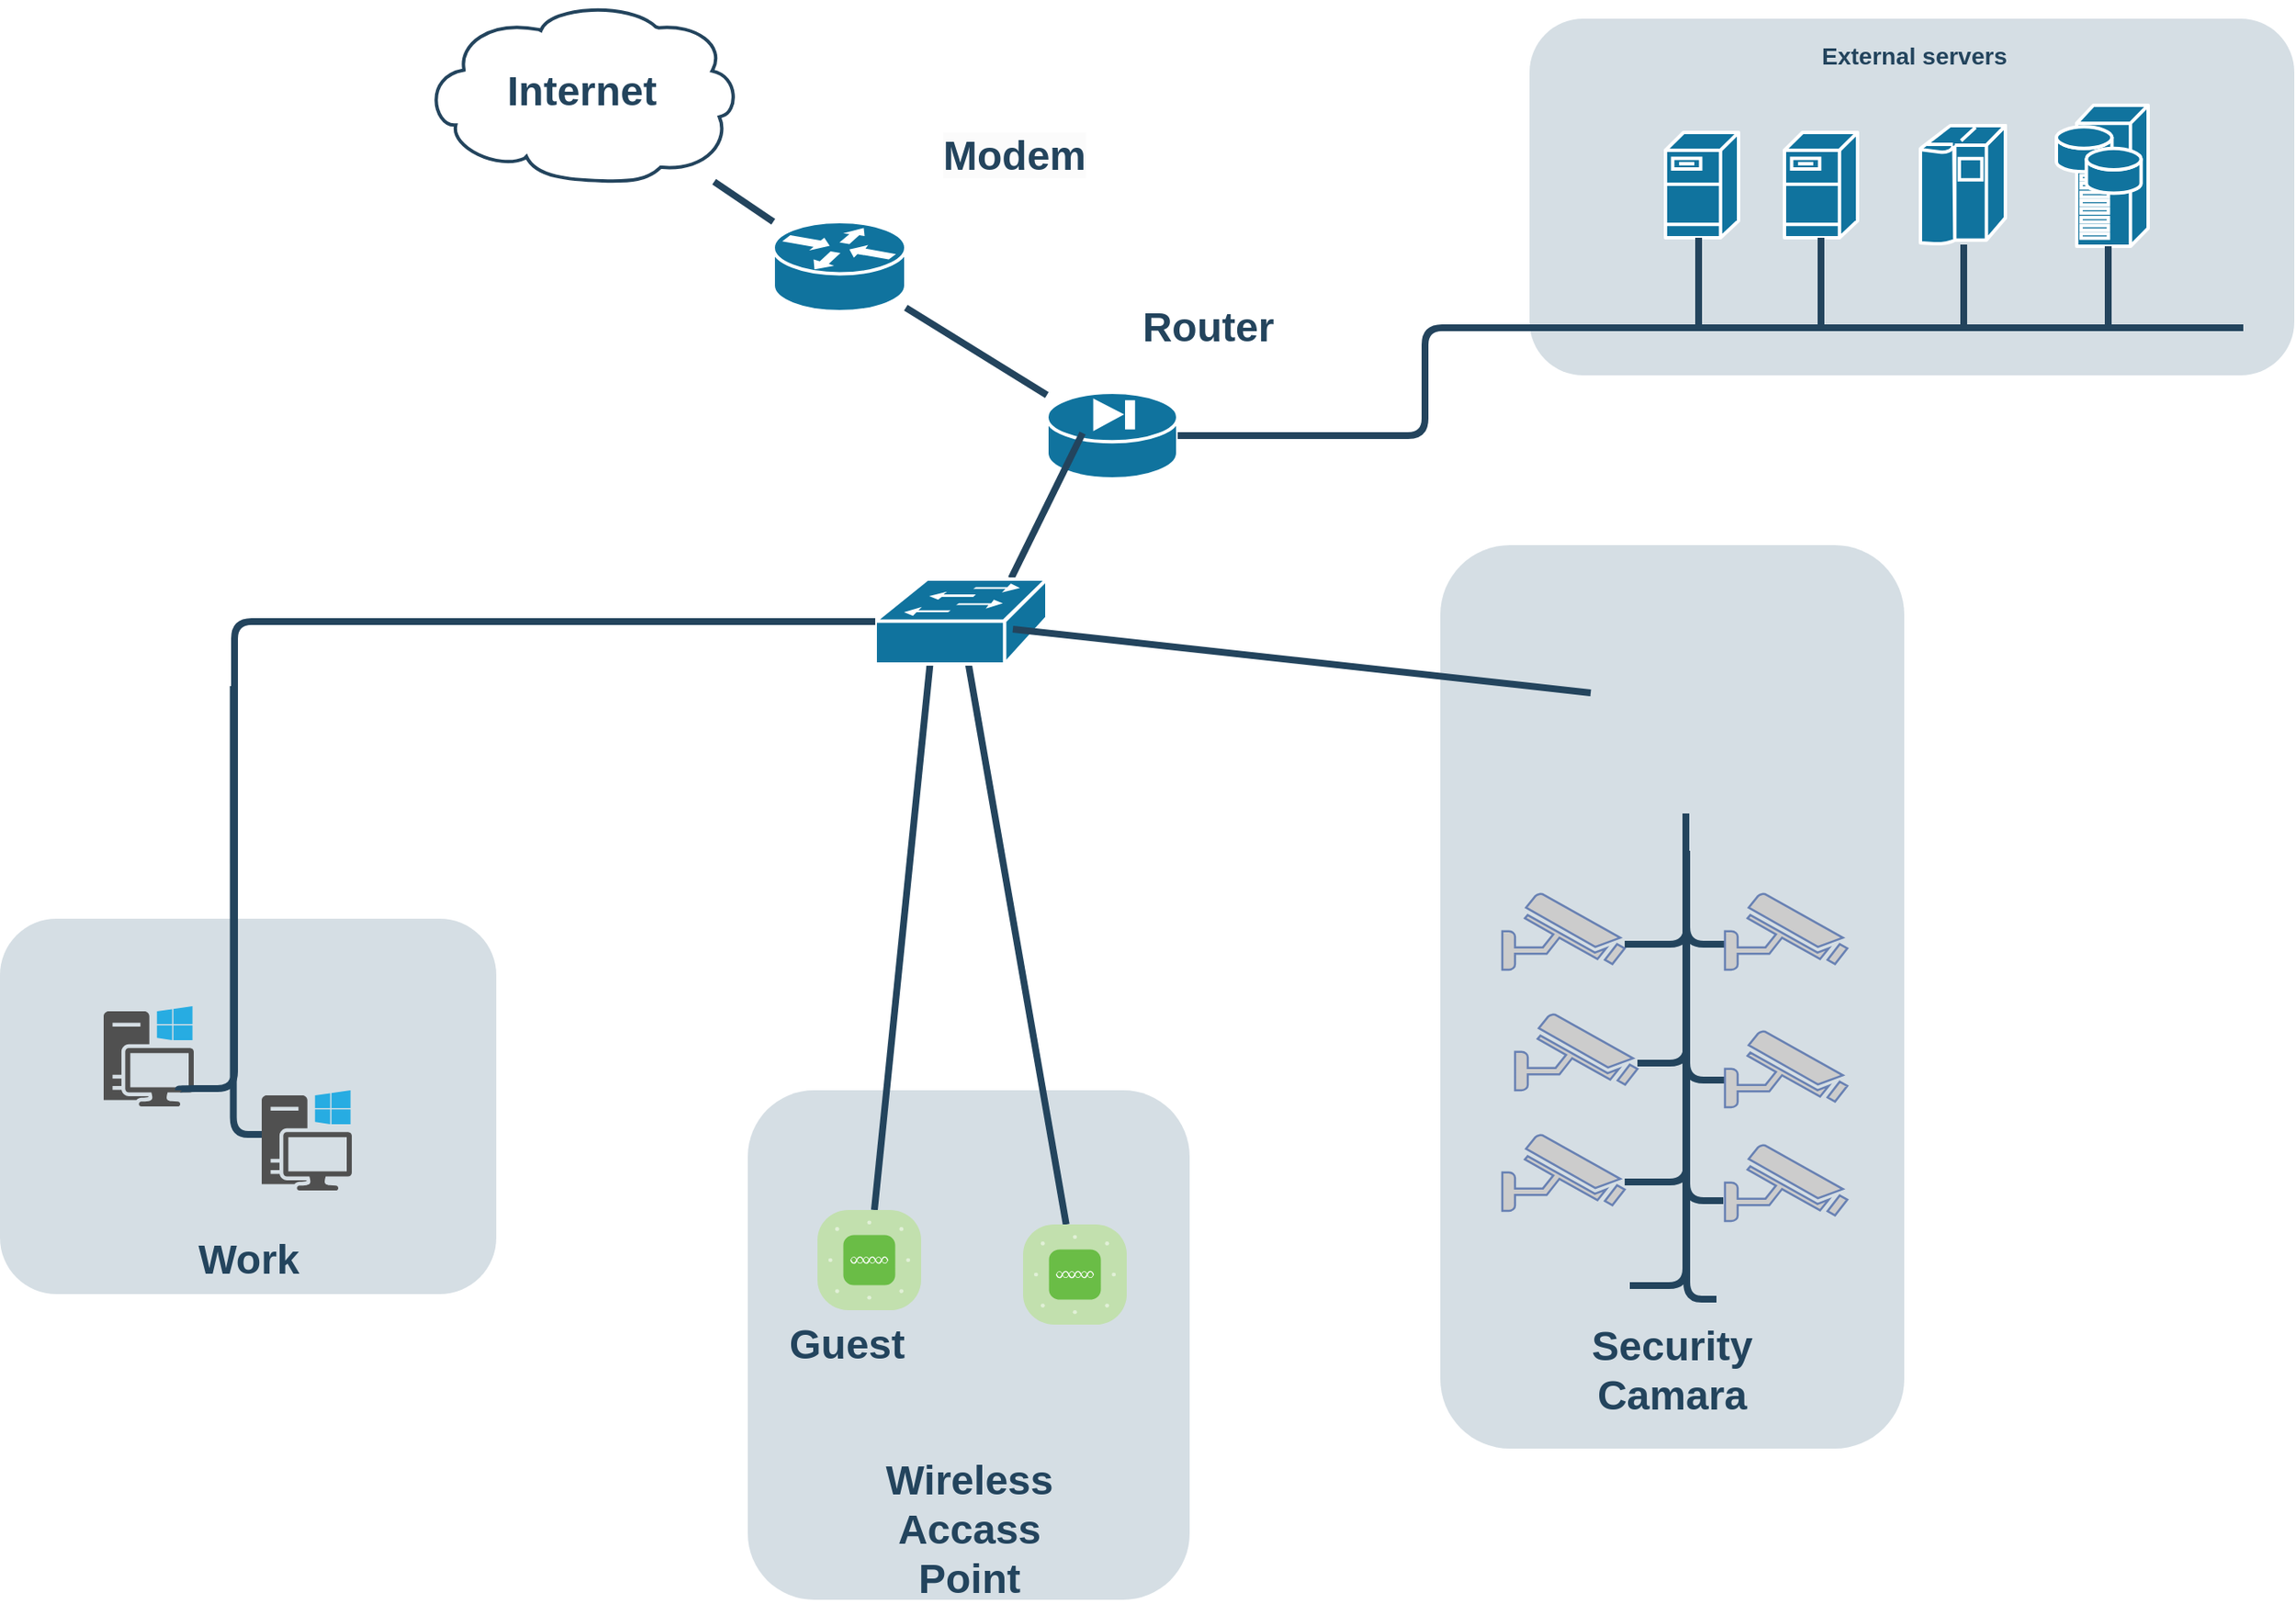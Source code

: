 <mxfile version="22.0.8" type="github">
  <diagram id="6a731a19-8d31-9384-78a2-239565b7b9f0" name="Page-1">
    <mxGraphModel dx="2322" dy="1264" grid="1" gridSize="10" guides="1" tooltips="1" connect="1" arrows="1" fold="1" page="1" pageScale="1" pageWidth="827" pageHeight="1169" background="none" math="0" shadow="0">
      <root>
        <mxCell id="0" />
        <mxCell id="1" parent="0" />
        <mxCell id="2089" value="" style="rounded=1;whiteSpace=wrap;html=1;strokeColor=none;fillColor=#BAC8D3;fontSize=24;fontColor=#23445D;align=center;opacity=60;" parent="1" vertex="1">
          <mxGeometry x="1107.5" y="340" width="273" height="532" as="geometry" />
        </mxCell>
        <mxCell id="2092" value="" style="rounded=1;whiteSpace=wrap;html=1;strokeColor=none;fillColor=#BAC8D3;fontSize=24;fontColor=#23445D;align=center;opacity=60;" parent="1" vertex="1">
          <mxGeometry x="700" y="661" width="260" height="300" as="geometry" />
        </mxCell>
        <mxCell id="2093" value="" style="rounded=1;whiteSpace=wrap;html=1;strokeColor=none;fillColor=#BAC8D3;fontSize=24;fontColor=#23445D;align=center;opacity=60;" parent="1" vertex="1">
          <mxGeometry x="260" y="560" width="292" height="221" as="geometry" />
        </mxCell>
        <mxCell id="2094" value="" style="rounded=1;whiteSpace=wrap;html=1;strokeColor=none;fillColor=#BAC8D3;fontSize=24;fontColor=#23445D;align=center;opacity=60;" parent="1" vertex="1">
          <mxGeometry x="1160" y="30" width="450" height="210" as="geometry" />
        </mxCell>
        <mxCell id="2103" value="" style="shape=mxgraph.cisco.servers.fileserver;html=1;dashed=0;fillColor=#10739E;strokeColor=#ffffff;strokeWidth=2;verticalLabelPosition=bottom;verticalAlign=top;fontFamily=Helvetica;fontSize=36;fontColor=#FFB366" parent="1" vertex="1">
          <mxGeometry x="1240" y="97" width="43" height="62" as="geometry" />
        </mxCell>
        <mxCell id="2104" value="" style="shape=mxgraph.cisco.servers.fileserver;html=1;dashed=0;fillColor=#10739E;strokeColor=#ffffff;strokeWidth=2;verticalLabelPosition=bottom;verticalAlign=top;fontFamily=Helvetica;fontSize=36;fontColor=#FFB366" parent="1" vertex="1">
          <mxGeometry x="1310" y="97" width="43" height="62" as="geometry" />
        </mxCell>
        <mxCell id="2105" value="" style="shape=mxgraph.cisco.computers_and_peripherals.ibm_mainframe;html=1;dashed=0;fillColor=#10739E;strokeColor=#ffffff;strokeWidth=2;verticalLabelPosition=bottom;verticalAlign=top;fontFamily=Helvetica;fontSize=36;fontColor=#FFB366" parent="1" vertex="1">
          <mxGeometry x="1390" y="93" width="50" height="70" as="geometry" />
        </mxCell>
        <mxCell id="2106" value="" style="shape=mxgraph.cisco.servers.storage_server;html=1;dashed=0;fillColor=#10739E;strokeColor=#ffffff;strokeWidth=2;verticalLabelPosition=bottom;verticalAlign=top;fontFamily=Helvetica;fontSize=36;fontColor=#FFB366" parent="1" vertex="1">
          <mxGeometry x="1470" y="81" width="54" height="83" as="geometry" />
        </mxCell>
        <mxCell id="2108" value="" style="shape=mxgraph.cisco.security.pix_firewall;html=1;dashed=0;fillColor=#10739E;strokeColor=#ffffff;strokeWidth=2;verticalLabelPosition=bottom;verticalAlign=top;fontFamily=Helvetica;fontSize=36;fontColor=#FFB366" parent="1" vertex="1">
          <mxGeometry x="876" y="250" width="77" height="51" as="geometry" />
        </mxCell>
        <mxCell id="2109" value="Internet" style="shape=mxgraph.cisco.storage.cloud;html=1;dashed=0;strokeColor=#23445D;fillColor=#ffffff;strokeWidth=2;fontFamily=Helvetica;fontSize=24;fontColor=#23445D;align=center;fontStyle=1" parent="1" vertex="1">
          <mxGeometry x="509" y="20" width="186" height="106" as="geometry" />
        </mxCell>
        <mxCell id="2138" value="" style="shape=mxgraph.cisco.routers.router;html=1;dashed=0;fillColor=#10739E;strokeColor=#ffffff;strokeWidth=2;verticalLabelPosition=bottom;verticalAlign=top;fontFamily=Helvetica;fontSize=36;fontColor=#FFB366" parent="1" vertex="1">
          <mxGeometry x="715" y="149.5" width="78" height="53" as="geometry" />
        </mxCell>
        <mxCell id="2153" value="" style="line;html=1;strokeColor=#23445D;" parent="1" vertex="1">
          <mxGeometry x="1192" y="207" width="388" height="10" as="geometry" />
        </mxCell>
        <mxCell id="2164" value="" style="edgeStyle=elbowEdgeStyle;elbow=horizontal;endArrow=none;html=1;strokeColor=#23445D;endFill=0;strokeWidth=4;rounded=1" parent="1" source="2103" edge="1">
          <mxGeometry width="100" height="100" relative="1" as="geometry">
            <mxPoint x="1259" y="170" as="sourcePoint" />
            <mxPoint x="1259.278" y="212.083" as="targetPoint" />
          </mxGeometry>
        </mxCell>
        <mxCell id="2165" value="" style="edgeStyle=elbowEdgeStyle;elbow=horizontal;endArrow=none;html=1;strokeColor=#23445D;endFill=0;strokeWidth=4;rounded=1" parent="1" source="2104" edge="1">
          <mxGeometry width="100" height="100" relative="1" as="geometry">
            <mxPoint x="1331" y="170.0" as="sourcePoint" />
            <mxPoint x="1331.278" y="212.083" as="targetPoint" />
          </mxGeometry>
        </mxCell>
        <mxCell id="2166" value="" style="edgeStyle=elbowEdgeStyle;elbow=horizontal;endArrow=none;html=1;strokeColor=#23445D;endFill=0;strokeWidth=4;rounded=1" parent="1" source="2105" edge="1">
          <mxGeometry width="100" height="100" relative="1" as="geometry">
            <mxPoint x="1415" y="170.0" as="sourcePoint" />
            <mxPoint x="1415.278" y="212.083" as="targetPoint" />
          </mxGeometry>
        </mxCell>
        <mxCell id="2167" value="" style="edgeStyle=elbowEdgeStyle;elbow=horizontal;endArrow=none;html=1;strokeColor=#23445D;endFill=0;strokeWidth=4;rounded=1" parent="1" source="2106" edge="1">
          <mxGeometry width="100" height="100" relative="1" as="geometry">
            <mxPoint x="1500" y="170.0" as="sourcePoint" />
            <mxPoint x="1500.278" y="212.083" as="targetPoint" />
          </mxGeometry>
        </mxCell>
        <mxCell id="2168" value="" style="edgeStyle=elbowEdgeStyle;elbow=horizontal;endArrow=none;html=1;strokeColor=#23445D;endFill=0;strokeWidth=4;rounded=1" parent="1" target="2108" edge="1">
          <mxGeometry width="100" height="100" relative="1" as="geometry">
            <mxPoint x="1244" y="212" as="sourcePoint" />
            <mxPoint x="1244.278" y="254.083" as="targetPoint" />
          </mxGeometry>
        </mxCell>
        <mxCell id="2170" value="" style="elbow=horizontal;endArrow=none;html=1;strokeColor=#23445D;endFill=0;strokeWidth=4;rounded=1" parent="1" source="2108" target="2138" edge="1">
          <mxGeometry width="100" height="100" relative="1" as="geometry">
            <mxPoint x="1210" y="198.0" as="sourcePoint" />
            <mxPoint x="1210.278" y="240.083" as="targetPoint" />
          </mxGeometry>
        </mxCell>
        <mxCell id="2189" style="rounded=1;html=1;strokeColor=#23445D;endArrow=none;endFill=0;strokeWidth=4" parent="1" source="N1RLkQRfWKvAlQ89UhFD-2269" target="N1RLkQRfWKvAlQ89UhFD-2264" edge="1">
          <mxGeometry relative="1" as="geometry">
            <mxPoint x="549.376" y="526" as="sourcePoint" />
            <mxPoint x="534.624" y="854" as="targetPoint" />
          </mxGeometry>
        </mxCell>
        <mxCell id="2190" style="rounded=1;html=1;strokeColor=#23445D;endArrow=none;endFill=0;strokeWidth=4;exitX=0.352;exitY=0.35;exitDx=0;exitDy=0;exitPerimeter=0;" parent="1" source="N1RLkQRfWKvAlQ89UhFD-2269" target="N1RLkQRfWKvAlQ89UhFD-2263" edge="1">
          <mxGeometry relative="1" as="geometry">
            <mxPoint x="534.705" y="526" as="sourcePoint" />
            <mxPoint x="427.295" y="696" as="targetPoint" />
          </mxGeometry>
        </mxCell>
        <mxCell id="2203" style="edgeStyle=orthogonalEdgeStyle;rounded=1;html=1;strokeColor=#23445D;endArrow=none;endFill=0;strokeWidth=4" parent="1" target="N1RLkQRfWKvAlQ89UhFD-2283" edge="1">
          <mxGeometry relative="1" as="geometry">
            <Array as="points">
              <mxPoint x="1253" y="575" />
            </Array>
            <mxPoint x="1252.5" y="520" as="sourcePoint" />
            <mxPoint x="1220" y="575" as="targetPoint" />
          </mxGeometry>
        </mxCell>
        <mxCell id="2204" style="edgeStyle=orthogonalEdgeStyle;rounded=1;html=1;strokeColor=#23445D;endArrow=none;endFill=0;strokeWidth=4" parent="1" target="N1RLkQRfWKvAlQ89UhFD-2284" edge="1">
          <mxGeometry relative="1" as="geometry">
            <Array as="points">
              <mxPoint x="1253" y="645" />
            </Array>
            <mxPoint x="1252.5" y="520" as="sourcePoint" />
            <mxPoint x="1220" y="645" as="targetPoint" />
          </mxGeometry>
        </mxCell>
        <mxCell id="2205" style="edgeStyle=orthogonalEdgeStyle;rounded=1;html=1;strokeColor=#23445D;endArrow=none;endFill=0;strokeWidth=4" parent="1" target="N1RLkQRfWKvAlQ89UhFD-2282" edge="1">
          <mxGeometry relative="1" as="geometry">
            <Array as="points">
              <mxPoint x="1253" y="715" />
            </Array>
            <mxPoint x="1252.5" y="520" as="sourcePoint" />
            <mxPoint x="1220" y="715" as="targetPoint" />
          </mxGeometry>
        </mxCell>
        <mxCell id="2206" style="edgeStyle=orthogonalEdgeStyle;rounded=1;html=1;strokeColor=#23445D;endArrow=none;endFill=0;strokeWidth=4" parent="1" target="N1RLkQRfWKvAlQ89UhFD-2277" edge="1">
          <mxGeometry relative="1" as="geometry">
            <Array as="points">
              <mxPoint x="1253" y="575" />
            </Array>
            <mxPoint x="1252.5" y="520" as="sourcePoint" />
            <mxPoint x="1274" y="575" as="targetPoint" />
          </mxGeometry>
        </mxCell>
        <mxCell id="2207" style="edgeStyle=orthogonalEdgeStyle;rounded=1;html=1;strokeColor=#23445D;endArrow=none;endFill=0;strokeWidth=4" parent="1" target="N1RLkQRfWKvAlQ89UhFD-2280" edge="1">
          <mxGeometry relative="1" as="geometry">
            <Array as="points">
              <mxPoint x="1253" y="655" />
            </Array>
            <mxPoint x="1252.5" y="520" as="sourcePoint" />
            <mxPoint x="1274" y="655" as="targetPoint" />
          </mxGeometry>
        </mxCell>
        <mxCell id="2208" style="edgeStyle=orthogonalEdgeStyle;rounded=1;html=1;strokeColor=#23445D;endArrow=none;endFill=0;strokeWidth=4" parent="1" edge="1">
          <mxGeometry relative="1" as="geometry">
            <Array as="points">
              <mxPoint x="1253" y="726" />
            </Array>
            <mxPoint x="1252.5" y="520" as="sourcePoint" />
            <mxPoint x="1274" y="726" as="targetPoint" />
          </mxGeometry>
        </mxCell>
        <mxCell id="2227" value="&lt;font color=&quot;#23445d&quot;&gt;External servers&lt;/font&gt;" style="rounded=1;whiteSpace=wrap;html=1;strokeColor=none;fillColor=none;fontSize=14;fontColor=#742B21;align=center;fontStyle=1" parent="1" vertex="1">
          <mxGeometry x="1315" y="42" width="143" height="19" as="geometry" />
        </mxCell>
        <mxCell id="2230" value="Security Camara" style="rounded=1;whiteSpace=wrap;html=1;strokeColor=none;fillColor=none;fontSize=24;fontColor=#23445D;align=center;fontStyle=1" parent="1" vertex="1">
          <mxGeometry x="1196" y="816" width="96" height="19" as="geometry" />
        </mxCell>
        <mxCell id="2232" value="&lt;font style=&quot;font-size: 24px;&quot; color=&quot;#23445d&quot;&gt;Wireless Accass Point&lt;/font&gt;" style="rounded=1;whiteSpace=wrap;html=1;strokeColor=none;fillColor=none;fontSize=14;fontColor=#742B21;align=center;fontStyle=1" parent="1" vertex="1">
          <mxGeometry x="775.5" y="910" width="109" height="19" as="geometry" />
        </mxCell>
        <mxCell id="2233" value="Work" style="rounded=1;whiteSpace=wrap;html=1;strokeColor=none;fillColor=none;fontSize=24;fontColor=#23445D;align=center;fontStyle=1" parent="1" vertex="1">
          <mxGeometry x="359.5" y="741.5" width="93" height="39" as="geometry" />
        </mxCell>
        <mxCell id="2249" style="edgeStyle=orthogonalEdgeStyle;rounded=1;html=1;endArrow=none;endFill=0;strokeColor=#23445D;strokeWidth=4;fontSize=14;fontColor=#990000" parent="1" edge="1">
          <mxGeometry relative="1" as="geometry">
            <Array as="points">
              <mxPoint x="1252" y="784" />
            </Array>
            <mxPoint x="1252.5" y="520" as="sourcePoint" />
            <mxPoint x="1270" y="784" as="targetPoint" />
          </mxGeometry>
        </mxCell>
        <mxCell id="2251" style="edgeStyle=orthogonalEdgeStyle;rounded=1;html=1;endArrow=none;endFill=0;strokeColor=#23445D;strokeWidth=4;fontSize=14;fontColor=#990000;" parent="1" source="N1RLkQRfWKvAlQ89UhFD-2291" edge="1">
          <mxGeometry relative="1" as="geometry">
            <Array as="points">
              <mxPoint x="1252" y="776" />
            </Array>
            <mxPoint x="1252.5" y="520" as="sourcePoint" />
            <mxPoint x="1219" y="776" as="targetPoint" />
          </mxGeometry>
        </mxCell>
        <mxCell id="2257" style="edgeStyle=orthogonalEdgeStyle;curved=1;rounded=0;jumpStyle=none;html=1;exitX=0.75;exitY=0;entryX=0.75;entryY=0;shadow=0;labelBackgroundColor=#ffffff;startArrow=none;startFill=0;endArrow=none;endFill=0;endSize=10;jettySize=auto;orthogonalLoop=1;strokeColor=#23445D;strokeWidth=2;fillColor=#F08705;fontFamily=Helvetica;fontSize=25;fontColor=#23445D;align=left;" parent="1" edge="1">
          <mxGeometry relative="1" as="geometry">
            <mxPoint x="813.75" y="434" as="sourcePoint" />
            <mxPoint x="813.75" y="434" as="targetPoint" />
          </mxGeometry>
        </mxCell>
        <mxCell id="N1RLkQRfWKvAlQ89UhFD-2259" value="" style="elbow=horizontal;endArrow=none;html=1;strokeColor=#23445D;endFill=0;strokeWidth=4;rounded=1" parent="1" source="2138" target="2109" edge="1">
          <mxGeometry width="100" height="100" relative="1" as="geometry">
            <mxPoint x="699.5" y="175" as="sourcePoint" />
            <mxPoint x="626.5" y="81" as="targetPoint" />
          </mxGeometry>
        </mxCell>
        <mxCell id="N1RLkQRfWKvAlQ89UhFD-2260" value="Router" style="rounded=1;whiteSpace=wrap;html=1;strokeColor=none;fillColor=none;fontSize=24;fontColor=#23445D;align=center;fontStyle=1" parent="1" vertex="1">
          <mxGeometry x="923" y="202.5" width="96" height="19" as="geometry" />
        </mxCell>
        <mxCell id="N1RLkQRfWKvAlQ89UhFD-2261" value="&lt;span style=&quot;color: rgb(35, 68, 93); font-family: Helvetica; font-size: 24px; font-style: normal; font-variant-ligatures: normal; font-variant-caps: normal; font-weight: 700; letter-spacing: normal; orphans: 2; text-align: center; text-indent: 0px; text-transform: none; widows: 2; word-spacing: 0px; -webkit-text-stroke-width: 0px; background-color: rgb(251, 251, 251); text-decoration-thickness: initial; text-decoration-style: initial; text-decoration-color: initial; float: none; display: inline !important;&quot;&gt;Modem&lt;/span&gt;" style="text;whiteSpace=wrap;html=1;" parent="1" vertex="1">
          <mxGeometry x="813" y="90" width="110" height="50" as="geometry" />
        </mxCell>
        <mxCell id="N1RLkQRfWKvAlQ89UhFD-2263" value="" style="verticalLabelPosition=bottom;sketch=0;html=1;fillColor=#6ABD46;strokeColor=#ffffff;verticalAlign=top;align=center;points=[[0.085,0.085,0],[0.915,0.085,0],[0.915,0.915,0],[0.085,0.915,0],[0.25,0,0],[0.5,0,0],[0.75,0,0],[1,0.25,0],[1,0.5,0],[1,0.75,0],[0.75,1,0],[0.5,1,0],[0.25,1,0],[0,0.75,0],[0,0.5,0],[0,0.25,0]];pointerEvents=1;shape=mxgraph.cisco_safe.compositeIcon;bgIcon=mxgraph.cisco_safe.architecture.generic_appliance;resIcon=mxgraph.cisco_safe.architecture.wireless_access_point;" parent="1" vertex="1">
          <mxGeometry x="741" y="731.5" width="61" height="59" as="geometry" />
        </mxCell>
        <mxCell id="N1RLkQRfWKvAlQ89UhFD-2264" value="" style="verticalLabelPosition=bottom;sketch=0;html=1;fillColor=#6ABD46;strokeColor=#ffffff;verticalAlign=top;align=center;points=[[0.085,0.085,0],[0.915,0.085,0],[0.915,0.915,0],[0.085,0.915,0],[0.25,0,0],[0.5,0,0],[0.75,0,0],[1,0.25,0],[1,0.5,0],[1,0.75,0],[0.75,1,0],[0.5,1,0],[0.25,1,0],[0,0.75,0],[0,0.5,0],[0,0.25,0]];pointerEvents=1;shape=mxgraph.cisco_safe.compositeIcon;bgIcon=mxgraph.cisco_safe.architecture.generic_appliance;resIcon=mxgraph.cisco_safe.architecture.wireless_access_point;" parent="1" vertex="1">
          <mxGeometry x="862" y="740" width="61" height="59" as="geometry" />
        </mxCell>
        <mxCell id="N1RLkQRfWKvAlQ89UhFD-2267" value="" style="elbow=horizontal;endArrow=none;html=1;strokeColor=#23445D;endFill=0;strokeWidth=4;rounded=1;entryX=0.792;entryY=-0.01;entryDx=0;entryDy=0;entryPerimeter=0;exitX=0.273;exitY=0.471;exitDx=0;exitDy=0;exitPerimeter=0;" parent="1" source="2108" target="N1RLkQRfWKvAlQ89UhFD-2269" edge="1">
          <mxGeometry width="100" height="100" relative="1" as="geometry">
            <mxPoint x="856" y="315" as="sourcePoint" />
            <mxPoint x="762.012" y="284" as="targetPoint" />
          </mxGeometry>
        </mxCell>
        <mxCell id="N1RLkQRfWKvAlQ89UhFD-2269" value="" style="shape=mxgraph.cisco.switches.workgroup_switch;html=1;dashed=0;fillColor=#10739E;strokeColor=#ffffff;strokeWidth=2;verticalLabelPosition=bottom;verticalAlign=top;fontFamily=Helvetica;fontSize=36;fontColor=#FFB366" parent="1" vertex="1">
          <mxGeometry x="775" y="360" width="101" height="50" as="geometry" />
        </mxCell>
        <mxCell id="N1RLkQRfWKvAlQ89UhFD-2270" value="" style="sketch=0;pointerEvents=1;shadow=0;dashed=0;html=1;strokeColor=none;fillColor=#505050;labelPosition=center;verticalLabelPosition=bottom;verticalAlign=top;outlineConnect=0;align=center;shape=mxgraph.office.devices.workstation_pc;" parent="1" vertex="1">
          <mxGeometry x="321" y="611.5" width="53" height="59" as="geometry" />
        </mxCell>
        <mxCell id="N1RLkQRfWKvAlQ89UhFD-2277" value="" style="fontColor=#0066CC;verticalAlign=top;verticalLabelPosition=bottom;labelPosition=center;align=center;html=1;outlineConnect=0;fillColor=#CCCCCC;strokeColor=#6881B3;gradientColor=none;gradientDirection=north;strokeWidth=2;shape=mxgraph.networks.security_camera;" parent="1" vertex="1">
          <mxGeometry x="1275" y="545" width="72" height="45" as="geometry" />
        </mxCell>
        <mxCell id="N1RLkQRfWKvAlQ89UhFD-2280" value="" style="fontColor=#0066CC;verticalAlign=top;verticalLabelPosition=bottom;labelPosition=center;align=center;html=1;outlineConnect=0;fillColor=#CCCCCC;strokeColor=#6881B3;gradientColor=none;gradientDirection=north;strokeWidth=2;shape=mxgraph.networks.security_camera;" parent="1" vertex="1">
          <mxGeometry x="1275" y="626" width="72" height="45" as="geometry" />
        </mxCell>
        <mxCell id="N1RLkQRfWKvAlQ89UhFD-2281" value="" style="fontColor=#0066CC;verticalAlign=top;verticalLabelPosition=bottom;labelPosition=center;align=center;html=1;outlineConnect=0;fillColor=#CCCCCC;strokeColor=#6881B3;gradientColor=none;gradientDirection=north;strokeWidth=2;shape=mxgraph.networks.security_camera;" parent="1" vertex="1">
          <mxGeometry x="1275" y="693" width="72" height="45" as="geometry" />
        </mxCell>
        <mxCell id="N1RLkQRfWKvAlQ89UhFD-2282" value="" style="fontColor=#0066CC;verticalAlign=top;verticalLabelPosition=bottom;labelPosition=center;align=center;html=1;outlineConnect=0;fillColor=#CCCCCC;strokeColor=#6881B3;gradientColor=none;gradientDirection=north;strokeWidth=2;shape=mxgraph.networks.security_camera;" parent="1" vertex="1">
          <mxGeometry x="1144" y="687" width="72" height="45" as="geometry" />
        </mxCell>
        <mxCell id="N1RLkQRfWKvAlQ89UhFD-2283" value="" style="fontColor=#0066CC;verticalAlign=top;verticalLabelPosition=bottom;labelPosition=center;align=center;html=1;outlineConnect=0;fillColor=#CCCCCC;strokeColor=#6881B3;gradientColor=none;gradientDirection=north;strokeWidth=2;shape=mxgraph.networks.security_camera;" parent="1" vertex="1">
          <mxGeometry x="1144" y="545" width="72" height="45" as="geometry" />
        </mxCell>
        <mxCell id="N1RLkQRfWKvAlQ89UhFD-2284" value="" style="fontColor=#0066CC;verticalAlign=top;verticalLabelPosition=bottom;labelPosition=center;align=center;html=1;outlineConnect=0;fillColor=#CCCCCC;strokeColor=#6881B3;gradientColor=none;gradientDirection=north;strokeWidth=2;shape=mxgraph.networks.security_camera;" parent="1" vertex="1">
          <mxGeometry x="1151.5" y="616" width="72" height="45" as="geometry" />
        </mxCell>
        <mxCell id="N1RLkQRfWKvAlQ89UhFD-2288" style="edgeStyle=orthogonalEdgeStyle;rounded=1;html=1;endArrow=none;endFill=0;strokeColor=#23445D;strokeWidth=4;fontSize=14;fontColor=#990000;" parent="1" source="N1RLkQRfWKvAlQ89UhFD-2269" edge="1">
          <mxGeometry relative="1" as="geometry">
            <Array as="points">
              <mxPoint x="398" y="385" />
              <mxPoint x="398" y="660" />
            </Array>
            <mxPoint x="20" y="270" as="sourcePoint" />
            <mxPoint x="365" y="661" as="targetPoint" />
          </mxGeometry>
        </mxCell>
        <mxCell id="N1RLkQRfWKvAlQ89UhFD-2289" style="edgeStyle=orthogonalEdgeStyle;rounded=1;html=1;endArrow=none;endFill=0;strokeColor=#23445D;strokeWidth=4;fontSize=14;fontColor=#990000" parent="1" edge="1">
          <mxGeometry relative="1" as="geometry">
            <Array as="points">
              <mxPoint x="396.75" y="687" />
            </Array>
            <mxPoint x="397.25" y="423" as="sourcePoint" />
            <mxPoint x="414.75" y="687" as="targetPoint" />
          </mxGeometry>
        </mxCell>
        <mxCell id="N1RLkQRfWKvAlQ89UhFD-2290" value="" style="sketch=0;pointerEvents=1;shadow=0;dashed=0;html=1;strokeColor=none;fillColor=#505050;labelPosition=center;verticalLabelPosition=bottom;verticalAlign=top;outlineConnect=0;align=center;shape=mxgraph.office.devices.workstation_pc;" parent="1" vertex="1">
          <mxGeometry x="414" y="661" width="53" height="59" as="geometry" />
        </mxCell>
        <mxCell id="N1RLkQRfWKvAlQ89UhFD-2291" value="" style="shape=image;html=1;verticalAlign=top;verticalLabelPosition=bottom;labelBackgroundColor=#ffffff;imageAspect=0;aspect=fixed;image=https://cdn0.iconfinder.com/data/icons/google-material-design-3-0/48/ic_fiber_dvr_48px-128.png" parent="1" vertex="1">
          <mxGeometry x="1196" y="370" width="128" height="128" as="geometry" />
        </mxCell>
        <mxCell id="N1RLkQRfWKvAlQ89UhFD-2294" style="rounded=1;html=1;strokeColor=#23445D;endArrow=none;endFill=0;strokeWidth=4;exitX=0.802;exitY=0.59;exitDx=0;exitDy=0;exitPerimeter=0;" parent="1" source="N1RLkQRfWKvAlQ89UhFD-2269" target="N1RLkQRfWKvAlQ89UhFD-2291" edge="1">
          <mxGeometry relative="1" as="geometry">
            <mxPoint x="831" y="398" as="sourcePoint" />
            <mxPoint x="795" y="752" as="targetPoint" />
          </mxGeometry>
        </mxCell>
        <mxCell id="Wh9bx2dLqv7yW-9hqLVI-2257" value="&lt;font style=&quot;font-size: 24px;&quot; color=&quot;#23445d&quot;&gt;Guest&lt;/font&gt;" style="rounded=1;whiteSpace=wrap;html=1;strokeColor=none;fillColor=none;fontSize=14;fontColor=#742B21;align=center;fontStyle=1" vertex="1" parent="1">
          <mxGeometry x="704" y="801.5" width="109" height="19" as="geometry" />
        </mxCell>
      </root>
    </mxGraphModel>
  </diagram>
</mxfile>
